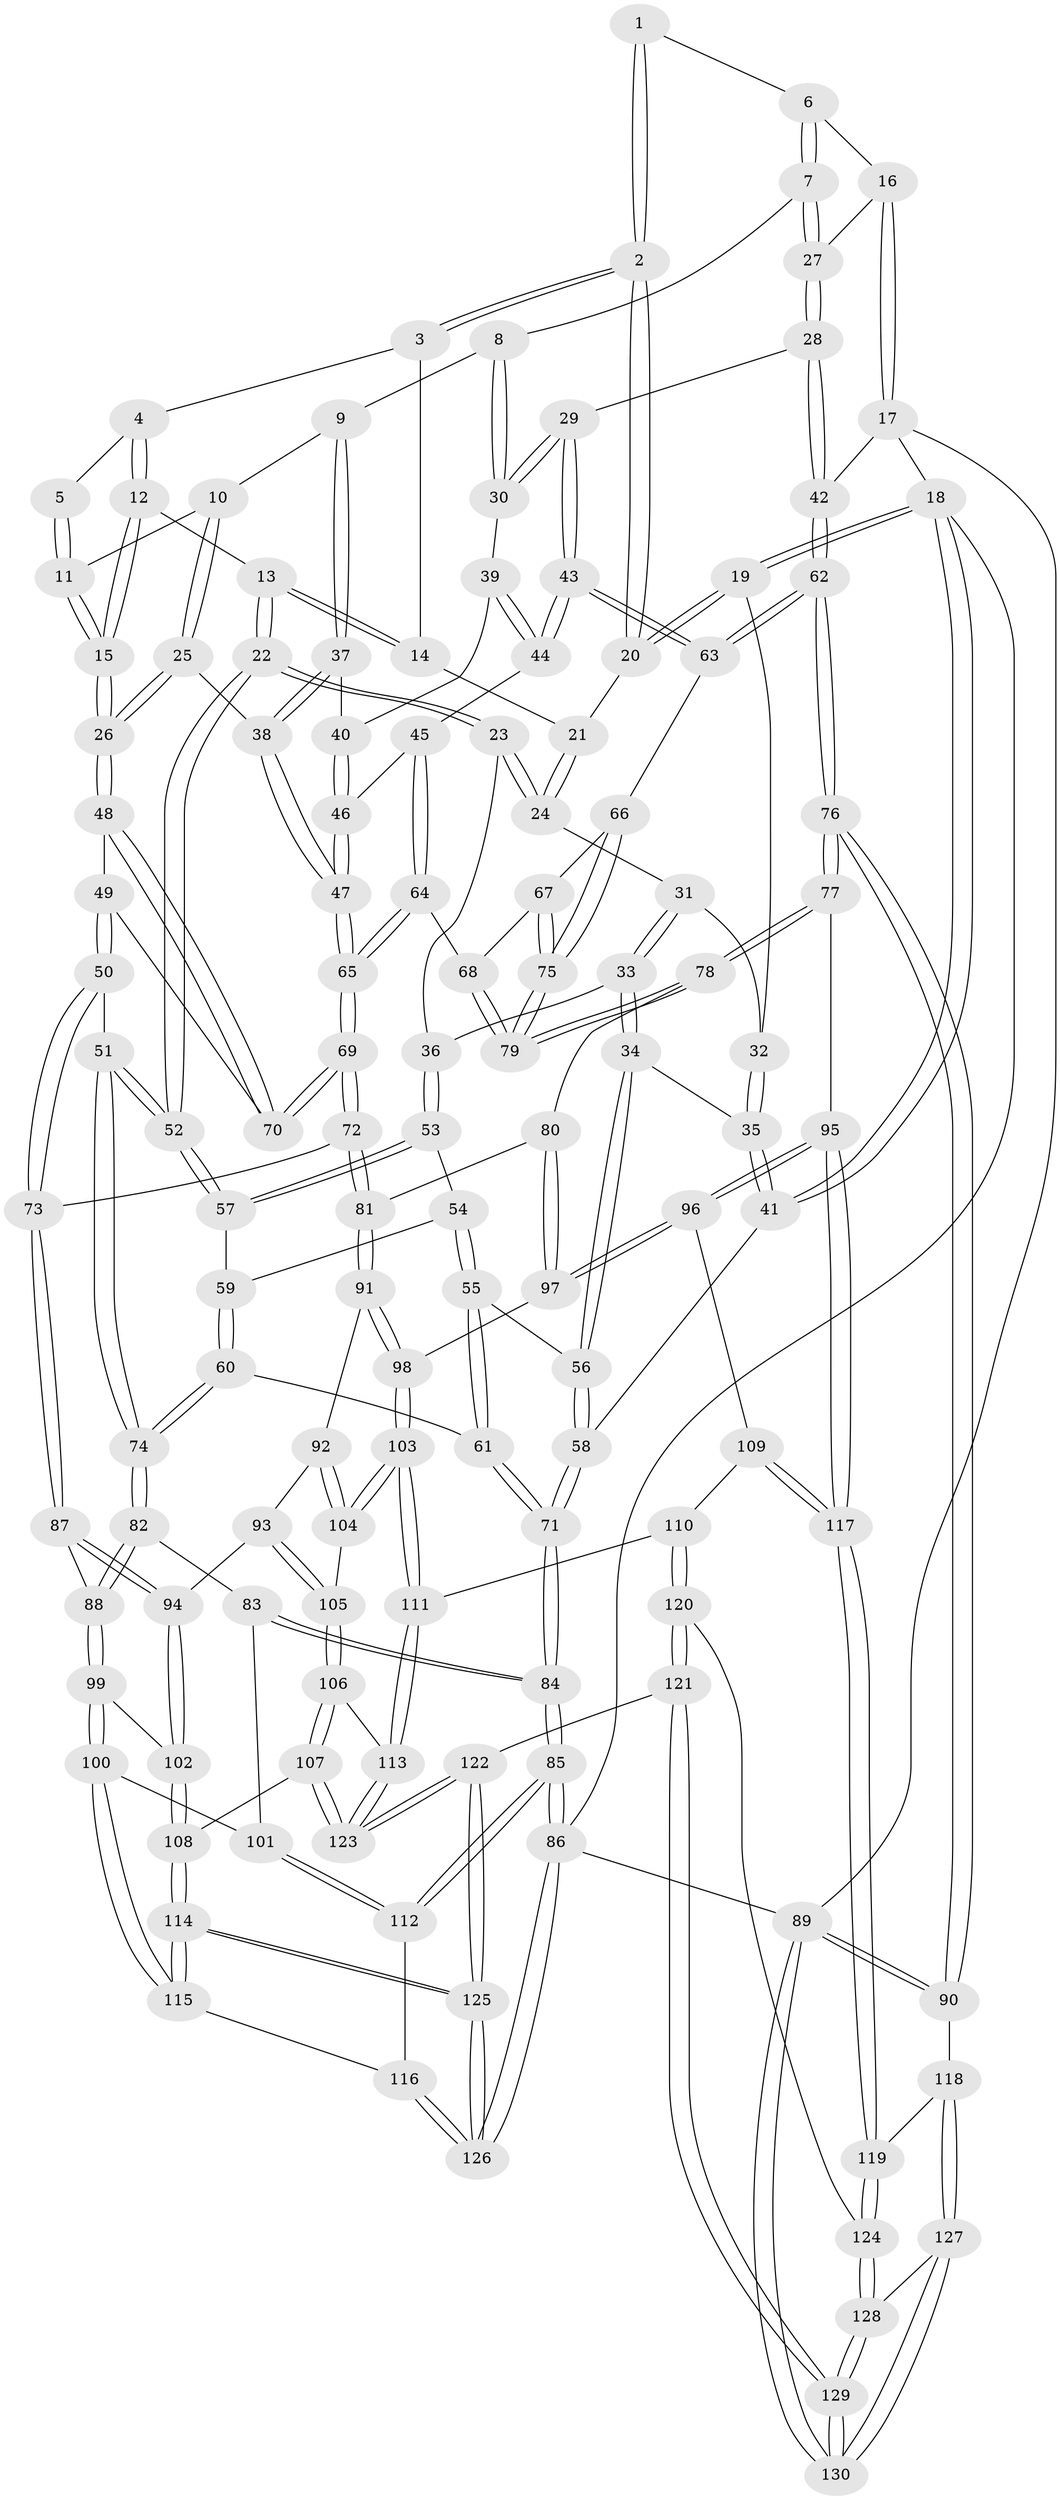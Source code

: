 // coarse degree distribution, {5: 0.45054945054945056, 4: 0.26373626373626374, 3: 0.06593406593406594, 6: 0.16483516483516483, 2: 0.03296703296703297, 7: 0.01098901098901099, 8: 0.01098901098901099}
// Generated by graph-tools (version 1.1) at 2025/05/03/04/25 22:05:42]
// undirected, 130 vertices, 322 edges
graph export_dot {
graph [start="1"]
  node [color=gray90,style=filled];
  1 [pos="+0.55008732959207+0"];
  2 [pos="+0.08783422942157702+0"];
  3 [pos="+0.34384588418653966+0.02889128650652397"];
  4 [pos="+0.39073262520952917+0.04024606789523047"];
  5 [pos="+0.545627817386651+0"];
  6 [pos="+0.9004374382954456+0"];
  7 [pos="+0.8136448895265773+0.0017544786338620332"];
  8 [pos="+0.7935193363729829+0.04114975058710292"];
  9 [pos="+0.6890397794402383+0.10384252532261003"];
  10 [pos="+0.6268604692309081+0.05517022106702671"];
  11 [pos="+0.5516048140800275+0"];
  12 [pos="+0.43365655638583567+0.15273464684594332"];
  13 [pos="+0.42218406850291124+0.15463174309763275"];
  14 [pos="+0.3327365206172871+0.07010031056562889"];
  15 [pos="+0.47678247126661233+0.15943759570362961"];
  16 [pos="+1+0"];
  17 [pos="+1+0"];
  18 [pos="+0+0"];
  19 [pos="+0+0"];
  20 [pos="+0+0"];
  21 [pos="+0.32528246669995425+0.07323198733600728"];
  22 [pos="+0.3122178215543788+0.1997450115725268"];
  23 [pos="+0.30257427513146173+0.19208832443109444"];
  24 [pos="+0.25765100031142407+0.10364436401899645"];
  25 [pos="+0.5567767367097592+0.2172590565293359"];
  26 [pos="+0.5181776021687943+0.21227059473193013"];
  27 [pos="+0.9156752146470356+0.1382831604023311"];
  28 [pos="+0.9239449824565178+0.16222463196746276"];
  29 [pos="+0.8902011309398976+0.22005793779096322"];
  30 [pos="+0.8089439935669022+0.13383616836536397"];
  31 [pos="+0.13764168386375933+0"];
  32 [pos="+0.05564155247574324+0"];
  33 [pos="+0.1541296738295673+0.1991419083902551"];
  34 [pos="+0.0884378597915741+0.2341784473400242"];
  35 [pos="+0.07145833092102907+0.19584460175917684"];
  36 [pos="+0.162322915162901+0.20439624954553334"];
  37 [pos="+0.6714148956059647+0.1762999244957302"];
  38 [pos="+0.5951863968927652+0.2264340707981712"];
  39 [pos="+0.7621741269982043+0.1814672697057799"];
  40 [pos="+0.6987160667938508+0.18728676544630113"];
  41 [pos="+0+0"];
  42 [pos="+1+0"];
  43 [pos="+0.8902593055050609+0.261177086289659"];
  44 [pos="+0.8116862431088878+0.2611176402577082"];
  45 [pos="+0.7697727111142421+0.2766643444835725"];
  46 [pos="+0.751612997323855+0.2642448924192771"];
  47 [pos="+0.6253706029899887+0.2785624238147195"];
  48 [pos="+0.5076817983412534+0.2347088460745536"];
  49 [pos="+0.4310233636886605+0.33653654727460564"];
  50 [pos="+0.3399855486559006+0.4044923185971206"];
  51 [pos="+0.30736131957226176+0.39798011205257594"];
  52 [pos="+0.2963780567563301+0.3479189502372426"];
  53 [pos="+0.18031117537912167+0.25188419257628214"];
  54 [pos="+0.15654047532277332+0.28352603949107097"];
  55 [pos="+0.07543140830664206+0.295402428480522"];
  56 [pos="+0.0615995942537936+0.27059681022196863"];
  57 [pos="+0.28440481864402933+0.3391720818118374"];
  58 [pos="+0+0.21994620973663265"];
  59 [pos="+0.16088901814575846+0.2960538086455951"];
  60 [pos="+0.13274142493833932+0.4059628379364339"];
  61 [pos="+0.10279678297295815+0.39301501563178587"];
  62 [pos="+1+0.4107887110675693"];
  63 [pos="+0.9436044581154597+0.3333354895029016"];
  64 [pos="+0.7114442715589264+0.3926043549945212"];
  65 [pos="+0.6684862095745125+0.4042604047676699"];
  66 [pos="+0.8957114962321537+0.3656367682680854"];
  67 [pos="+0.7919863379856141+0.40023219900397927"];
  68 [pos="+0.717835788486599+0.3939436127712639"];
  69 [pos="+0.6198594968673263+0.4706031081983397"];
  70 [pos="+0.5541961733762927+0.39441349212407595"];
  71 [pos="+0+0.4929133429031607"];
  72 [pos="+0.6110485763455931+0.49652590932638957"];
  73 [pos="+0.4446705412823933+0.5058842533732812"];
  74 [pos="+0.2194845325626161+0.45514849823394377"];
  75 [pos="+0.8399813113657146+0.5458579870415662"];
  76 [pos="+1+0.6501591235873329"];
  77 [pos="+1+0.669457008683935"];
  78 [pos="+0.8402972724092891+0.5735555858626099"];
  79 [pos="+0.8402555538525787+0.5732046820156338"];
  80 [pos="+0.7339757785542798+0.5837033083222267"];
  81 [pos="+0.640046802730672+0.555532883698705"];
  82 [pos="+0.19025515583238384+0.5629185243791613"];
  83 [pos="+0.1358575137084483+0.5825878513520505"];
  84 [pos="+0+0.5590805392239109"];
  85 [pos="+0+0.8185541309014525"];
  86 [pos="+0+1"];
  87 [pos="+0.4148757322247007+0.6074063693104359"];
  88 [pos="+0.21387239761095556+0.5954362756350953"];
  89 [pos="+1+1"];
  90 [pos="+1+0.7149294410144875"];
  91 [pos="+0.6386658217279412+0.5593559930139126"];
  92 [pos="+0.6034677750588354+0.6357550252817092"];
  93 [pos="+0.45028637808236893+0.6721985258306522"];
  94 [pos="+0.42280662650109135+0.6506841403547485"];
  95 [pos="+0.8899022491337109+0.7633673282246904"];
  96 [pos="+0.7988857084113622+0.7441174820813661"];
  97 [pos="+0.7491703210443833+0.7217010531395378"];
  98 [pos="+0.7144787856772709+0.7327893096047581"];
  99 [pos="+0.24796606286405326+0.7110964950388887"];
  100 [pos="+0.1719572593677838+0.7773753319158886"];
  101 [pos="+0.08218530544706759+0.7288060875320904"];
  102 [pos="+0.30725377864943376+0.7399347484689511"];
  103 [pos="+0.646787083274873+0.7741175028814358"];
  104 [pos="+0.6069827049835869+0.7060013579678113"];
  105 [pos="+0.4805340012153331+0.7603426115248072"];
  106 [pos="+0.4732946357326029+0.8071243601554469"];
  107 [pos="+0.3684015041793298+0.8617021770455454"];
  108 [pos="+0.362968920587236+0.8610954712030364"];
  109 [pos="+0.7103520000774665+0.8211615997036212"];
  110 [pos="+0.6475615724449097+0.825673411996108"];
  111 [pos="+0.6435197389913346+0.8226530442202012"];
  112 [pos="+0+0.814409701290941"];
  113 [pos="+0.566761258456959+0.8566250352169528"];
  114 [pos="+0.29016734314142284+0.9180015490026753"];
  115 [pos="+0.16089942726199916+0.8634815898204738"];
  116 [pos="+0.1428021111638667+0.8742149132858261"];
  117 [pos="+0.8454144203375368+0.8539537104380763"];
  118 [pos="+0.924619619823214+0.9383287530998233"];
  119 [pos="+0.8380506942219966+0.898989884594192"];
  120 [pos="+0.6849747021719379+0.8923770700318431"];
  121 [pos="+0.6324928930137359+1"];
  122 [pos="+0.5604305824129178+1"];
  123 [pos="+0.5303151960806546+1"];
  124 [pos="+0.8258047826647511+0.9150160040255411"];
  125 [pos="+0.23631541892872254+1"];
  126 [pos="+0.024965268122123355+1"];
  127 [pos="+1+1"];
  128 [pos="+0.8247441794082394+0.9195768814418117"];
  129 [pos="+0.7082873748776738+1"];
  130 [pos="+1+1"];
  1 -- 2;
  1 -- 2;
  1 -- 6;
  2 -- 3;
  2 -- 3;
  2 -- 20;
  2 -- 20;
  3 -- 4;
  3 -- 14;
  4 -- 5;
  4 -- 12;
  4 -- 12;
  5 -- 11;
  5 -- 11;
  6 -- 7;
  6 -- 7;
  6 -- 16;
  7 -- 8;
  7 -- 27;
  7 -- 27;
  8 -- 9;
  8 -- 30;
  8 -- 30;
  9 -- 10;
  9 -- 37;
  9 -- 37;
  10 -- 11;
  10 -- 25;
  10 -- 25;
  11 -- 15;
  11 -- 15;
  12 -- 13;
  12 -- 15;
  12 -- 15;
  13 -- 14;
  13 -- 14;
  13 -- 22;
  13 -- 22;
  14 -- 21;
  15 -- 26;
  15 -- 26;
  16 -- 17;
  16 -- 17;
  16 -- 27;
  17 -- 18;
  17 -- 42;
  17 -- 89;
  18 -- 19;
  18 -- 19;
  18 -- 41;
  18 -- 41;
  18 -- 86;
  19 -- 20;
  19 -- 20;
  19 -- 32;
  20 -- 21;
  21 -- 24;
  21 -- 24;
  22 -- 23;
  22 -- 23;
  22 -- 52;
  22 -- 52;
  23 -- 24;
  23 -- 24;
  23 -- 36;
  24 -- 31;
  25 -- 26;
  25 -- 26;
  25 -- 38;
  26 -- 48;
  26 -- 48;
  27 -- 28;
  27 -- 28;
  28 -- 29;
  28 -- 42;
  28 -- 42;
  29 -- 30;
  29 -- 30;
  29 -- 43;
  29 -- 43;
  30 -- 39;
  31 -- 32;
  31 -- 33;
  31 -- 33;
  32 -- 35;
  32 -- 35;
  33 -- 34;
  33 -- 34;
  33 -- 36;
  34 -- 35;
  34 -- 56;
  34 -- 56;
  35 -- 41;
  35 -- 41;
  36 -- 53;
  36 -- 53;
  37 -- 38;
  37 -- 38;
  37 -- 40;
  38 -- 47;
  38 -- 47;
  39 -- 40;
  39 -- 44;
  39 -- 44;
  40 -- 46;
  40 -- 46;
  41 -- 58;
  42 -- 62;
  42 -- 62;
  43 -- 44;
  43 -- 44;
  43 -- 63;
  43 -- 63;
  44 -- 45;
  45 -- 46;
  45 -- 64;
  45 -- 64;
  46 -- 47;
  46 -- 47;
  47 -- 65;
  47 -- 65;
  48 -- 49;
  48 -- 70;
  48 -- 70;
  49 -- 50;
  49 -- 50;
  49 -- 70;
  50 -- 51;
  50 -- 73;
  50 -- 73;
  51 -- 52;
  51 -- 52;
  51 -- 74;
  51 -- 74;
  52 -- 57;
  52 -- 57;
  53 -- 54;
  53 -- 57;
  53 -- 57;
  54 -- 55;
  54 -- 55;
  54 -- 59;
  55 -- 56;
  55 -- 61;
  55 -- 61;
  56 -- 58;
  56 -- 58;
  57 -- 59;
  58 -- 71;
  58 -- 71;
  59 -- 60;
  59 -- 60;
  60 -- 61;
  60 -- 74;
  60 -- 74;
  61 -- 71;
  61 -- 71;
  62 -- 63;
  62 -- 63;
  62 -- 76;
  62 -- 76;
  63 -- 66;
  64 -- 65;
  64 -- 65;
  64 -- 68;
  65 -- 69;
  65 -- 69;
  66 -- 67;
  66 -- 75;
  66 -- 75;
  67 -- 68;
  67 -- 75;
  67 -- 75;
  68 -- 79;
  68 -- 79;
  69 -- 70;
  69 -- 70;
  69 -- 72;
  69 -- 72;
  71 -- 84;
  71 -- 84;
  72 -- 73;
  72 -- 81;
  72 -- 81;
  73 -- 87;
  73 -- 87;
  74 -- 82;
  74 -- 82;
  75 -- 79;
  75 -- 79;
  76 -- 77;
  76 -- 77;
  76 -- 90;
  76 -- 90;
  77 -- 78;
  77 -- 78;
  77 -- 95;
  78 -- 79;
  78 -- 79;
  78 -- 80;
  80 -- 81;
  80 -- 97;
  80 -- 97;
  81 -- 91;
  81 -- 91;
  82 -- 83;
  82 -- 88;
  82 -- 88;
  83 -- 84;
  83 -- 84;
  83 -- 101;
  84 -- 85;
  84 -- 85;
  85 -- 86;
  85 -- 86;
  85 -- 112;
  85 -- 112;
  86 -- 126;
  86 -- 126;
  86 -- 89;
  87 -- 88;
  87 -- 94;
  87 -- 94;
  88 -- 99;
  88 -- 99;
  89 -- 90;
  89 -- 90;
  89 -- 130;
  89 -- 130;
  90 -- 118;
  91 -- 92;
  91 -- 98;
  91 -- 98;
  92 -- 93;
  92 -- 104;
  92 -- 104;
  93 -- 94;
  93 -- 105;
  93 -- 105;
  94 -- 102;
  94 -- 102;
  95 -- 96;
  95 -- 96;
  95 -- 117;
  95 -- 117;
  96 -- 97;
  96 -- 97;
  96 -- 109;
  97 -- 98;
  98 -- 103;
  98 -- 103;
  99 -- 100;
  99 -- 100;
  99 -- 102;
  100 -- 101;
  100 -- 115;
  100 -- 115;
  101 -- 112;
  101 -- 112;
  102 -- 108;
  102 -- 108;
  103 -- 104;
  103 -- 104;
  103 -- 111;
  103 -- 111;
  104 -- 105;
  105 -- 106;
  105 -- 106;
  106 -- 107;
  106 -- 107;
  106 -- 113;
  107 -- 108;
  107 -- 123;
  107 -- 123;
  108 -- 114;
  108 -- 114;
  109 -- 110;
  109 -- 117;
  109 -- 117;
  110 -- 111;
  110 -- 120;
  110 -- 120;
  111 -- 113;
  111 -- 113;
  112 -- 116;
  113 -- 123;
  113 -- 123;
  114 -- 115;
  114 -- 115;
  114 -- 125;
  114 -- 125;
  115 -- 116;
  116 -- 126;
  116 -- 126;
  117 -- 119;
  117 -- 119;
  118 -- 119;
  118 -- 127;
  118 -- 127;
  119 -- 124;
  119 -- 124;
  120 -- 121;
  120 -- 121;
  120 -- 124;
  121 -- 122;
  121 -- 129;
  121 -- 129;
  122 -- 123;
  122 -- 123;
  122 -- 125;
  122 -- 125;
  124 -- 128;
  124 -- 128;
  125 -- 126;
  125 -- 126;
  127 -- 128;
  127 -- 130;
  127 -- 130;
  128 -- 129;
  128 -- 129;
  129 -- 130;
  129 -- 130;
}
